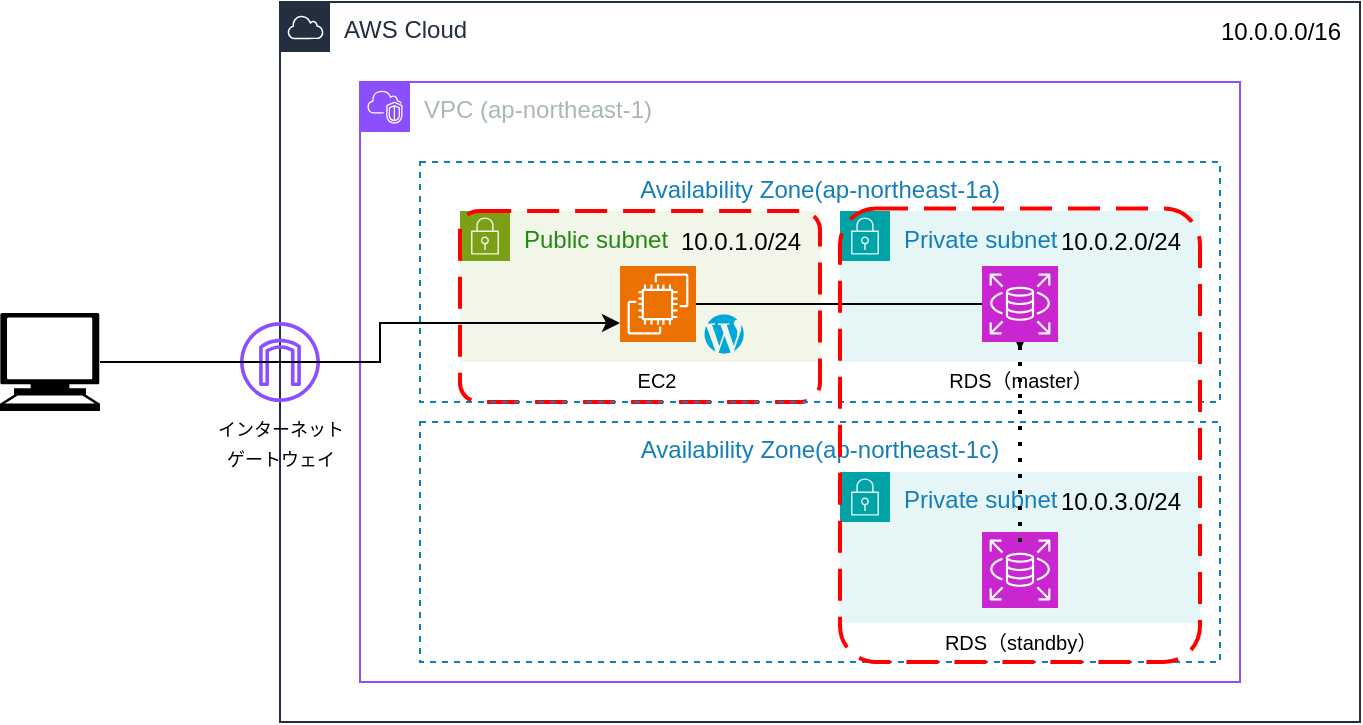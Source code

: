 <mxfile version="26.0.6">
  <diagram name="ページ1" id="jVeWRufz6RqbUdVA2EF2">
    <mxGraphModel dx="1381" dy="706" grid="1" gridSize="10" guides="1" tooltips="1" connect="1" arrows="1" fold="1" page="1" pageScale="1" pageWidth="827" pageHeight="1169" math="0" shadow="0">
      <root>
        <mxCell id="0" />
        <mxCell id="1" parent="0" />
        <mxCell id="M95qbr-i502lPLxrOfVr-2" value="VPC (ap-northeast-1)" style="points=[[0,0],[0.25,0],[0.5,0],[0.75,0],[1,0],[1,0.25],[1,0.5],[1,0.75],[1,1],[0.75,1],[0.5,1],[0.25,1],[0,1],[0,0.75],[0,0.5],[0,0.25]];outlineConnect=0;gradientColor=none;html=1;whiteSpace=wrap;fontSize=12;fontStyle=0;container=1;pointerEvents=0;collapsible=0;recursiveResize=0;shape=mxgraph.aws4.group;grIcon=mxgraph.aws4.group_vpc2;strokeColor=#8C4FFF;fillColor=none;verticalAlign=top;align=left;spacingLeft=30;fontColor=#AAB7B8;dashed=0;" parent="1" vertex="1">
          <mxGeometry x="200" y="320" width="440" height="300" as="geometry" />
        </mxCell>
        <mxCell id="M95qbr-i502lPLxrOfVr-9" value="Public subnet" style="points=[[0,0],[0.25,0],[0.5,0],[0.75,0],[1,0],[1,0.25],[1,0.5],[1,0.75],[1,1],[0.75,1],[0.5,1],[0.25,1],[0,1],[0,0.75],[0,0.5],[0,0.25]];outlineConnect=0;gradientColor=none;html=1;whiteSpace=wrap;fontSize=12;fontStyle=0;container=1;pointerEvents=0;collapsible=0;recursiveResize=0;shape=mxgraph.aws4.group;grIcon=mxgraph.aws4.group_security_group;grStroke=0;strokeColor=#7AA116;fillColor=#F2F6E8;verticalAlign=top;align=left;spacingLeft=30;fontColor=#248814;dashed=0;" parent="M95qbr-i502lPLxrOfVr-2" vertex="1">
          <mxGeometry x="50" y="64.5" width="180" height="75.5" as="geometry" />
        </mxCell>
        <mxCell id="M95qbr-i502lPLxrOfVr-28" value="" style="rounded=1;arcSize=10;dashed=1;strokeColor=#ff0000;fillColor=none;gradientColor=none;dashPattern=8 4;strokeWidth=2;" parent="M95qbr-i502lPLxrOfVr-2" vertex="1">
          <mxGeometry x="50" y="64.5" width="180" height="95.5" as="geometry" />
        </mxCell>
        <mxCell id="M95qbr-i502lPLxrOfVr-6" value="Availability Zone(ap-northeast-1a)" style="fillColor=none;strokeColor=#147EBA;dashed=1;verticalAlign=top;fontStyle=0;fontColor=#147EBA;whiteSpace=wrap;html=1;" parent="M95qbr-i502lPLxrOfVr-2" vertex="1">
          <mxGeometry x="30" y="40" width="400" height="120" as="geometry" />
        </mxCell>
        <mxCell id="M95qbr-i502lPLxrOfVr-11" value="Private subnet" style="points=[[0,0],[0.25,0],[0.5,0],[0.75,0],[1,0],[1,0.25],[1,0.5],[1,0.75],[1,1],[0.75,1],[0.5,1],[0.25,1],[0,1],[0,0.75],[0,0.5],[0,0.25]];outlineConnect=0;gradientColor=none;html=1;whiteSpace=wrap;fontSize=12;fontStyle=0;container=1;pointerEvents=0;collapsible=0;recursiveResize=0;shape=mxgraph.aws4.group;grIcon=mxgraph.aws4.group_security_group;grStroke=0;strokeColor=#00A4A6;fillColor=#E6F6F7;verticalAlign=top;align=left;spacingLeft=30;fontColor=#147EBA;dashed=0;" parent="M95qbr-i502lPLxrOfVr-2" vertex="1">
          <mxGeometry x="240" y="64.5" width="180" height="75.5" as="geometry" />
        </mxCell>
        <mxCell id="M95qbr-i502lPLxrOfVr-12" value="Availability Zone(ap-northeast-1c)" style="fillColor=none;strokeColor=#147EBA;dashed=1;verticalAlign=top;fontStyle=0;fontColor=#147EBA;whiteSpace=wrap;html=1;" parent="M95qbr-i502lPLxrOfVr-2" vertex="1">
          <mxGeometry x="30" y="170" width="400" height="120" as="geometry" />
        </mxCell>
        <mxCell id="M95qbr-i502lPLxrOfVr-14" value="Private subnet" style="points=[[0,0],[0.25,0],[0.5,0],[0.75,0],[1,0],[1,0.25],[1,0.5],[1,0.75],[1,1],[0.75,1],[0.5,1],[0.25,1],[0,1],[0,0.75],[0,0.5],[0,0.25]];outlineConnect=0;gradientColor=none;html=1;whiteSpace=wrap;fontSize=12;fontStyle=0;container=1;pointerEvents=0;collapsible=0;recursiveResize=0;shape=mxgraph.aws4.group;grIcon=mxgraph.aws4.group_security_group;grStroke=0;strokeColor=#00A4A6;fillColor=#E6F6F7;verticalAlign=top;align=left;spacingLeft=30;fontColor=#147EBA;dashed=0;" parent="M95qbr-i502lPLxrOfVr-2" vertex="1">
          <mxGeometry x="240" y="195" width="180" height="75.5" as="geometry" />
        </mxCell>
        <mxCell id="M95qbr-i502lPLxrOfVr-17" value="" style="sketch=0;points=[[0,0,0],[0.25,0,0],[0.5,0,0],[0.75,0,0],[1,0,0],[0,1,0],[0.25,1,0],[0.5,1,0],[0.75,1,0],[1,1,0],[0,0.25,0],[0,0.5,0],[0,0.75,0],[1,0.25,0],[1,0.5,0],[1,0.75,0]];outlineConnect=0;fontColor=#232F3E;fillColor=#C925D1;strokeColor=#ffffff;dashed=0;verticalLabelPosition=bottom;verticalAlign=top;align=center;html=1;fontSize=12;fontStyle=0;aspect=fixed;shape=mxgraph.aws4.resourceIcon;resIcon=mxgraph.aws4.rds;" parent="M95qbr-i502lPLxrOfVr-14" vertex="1">
          <mxGeometry x="71" y="30" width="38" height="38" as="geometry" />
        </mxCell>
        <mxCell id="M95qbr-i502lPLxrOfVr-23" value="" style="edgeStyle=orthogonalEdgeStyle;rounded=0;orthogonalLoop=1;jettySize=auto;html=1;" parent="M95qbr-i502lPLxrOfVr-2" source="M95qbr-i502lPLxrOfVr-15" target="M95qbr-i502lPLxrOfVr-20" edge="1">
          <mxGeometry relative="1" as="geometry" />
        </mxCell>
        <mxCell id="M95qbr-i502lPLxrOfVr-15" value="" style="sketch=0;points=[[0,0,0],[0.25,0,0],[0.5,0,0],[0.75,0,0],[1,0,0],[0,1,0],[0.25,1,0],[0.5,1,0],[0.75,1,0],[1,1,0],[0,0.25,0],[0,0.5,0],[0,0.75,0],[1,0.25,0],[1,0.5,0],[1,0.75,0]];outlineConnect=0;fontColor=#232F3E;fillColor=#ED7100;strokeColor=#ffffff;dashed=0;verticalLabelPosition=bottom;verticalAlign=top;align=center;html=1;fontSize=12;fontStyle=0;aspect=fixed;shape=mxgraph.aws4.resourceIcon;resIcon=mxgraph.aws4.ec2;" parent="M95qbr-i502lPLxrOfVr-2" vertex="1">
          <mxGeometry x="130" y="92" width="38" height="38" as="geometry" />
        </mxCell>
        <mxCell id="M95qbr-i502lPLxrOfVr-16" value="" style="sketch=0;points=[[0,0,0],[0.25,0,0],[0.5,0,0],[0.75,0,0],[1,0,0],[0,1,0],[0.25,1,0],[0.5,1,0],[0.75,1,0],[1,1,0],[0,0.25,0],[0,0.5,0],[0,0.75,0],[1,0.25,0],[1,0.5,0],[1,0.75,0]];outlineConnect=0;fontColor=#232F3E;fillColor=#C925D1;strokeColor=#ffffff;dashed=0;verticalLabelPosition=bottom;verticalAlign=top;align=center;html=1;fontSize=12;fontStyle=0;aspect=fixed;shape=mxgraph.aws4.resourceIcon;resIcon=mxgraph.aws4.rds;" parent="M95qbr-i502lPLxrOfVr-2" vertex="1">
          <mxGeometry x="311" y="92" width="38" height="38" as="geometry" />
        </mxCell>
        <mxCell id="M95qbr-i502lPLxrOfVr-19" value="&lt;font size=&quot;1&quot;&gt;EC2&lt;/font&gt;" style="text;html=1;align=center;verticalAlign=middle;resizable=0;points=[];autosize=1;strokeColor=none;fillColor=none;" parent="M95qbr-i502lPLxrOfVr-2" vertex="1">
          <mxGeometry x="128" y="134" width="40" height="30" as="geometry" />
        </mxCell>
        <mxCell id="M95qbr-i502lPLxrOfVr-20" value="&lt;font size=&quot;1&quot;&gt;RDS（master）&lt;/font&gt;" style="text;html=1;align=center;verticalAlign=middle;resizable=0;points=[];autosize=1;strokeColor=none;fillColor=none;" parent="M95qbr-i502lPLxrOfVr-2" vertex="1">
          <mxGeometry x="280" y="134" width="100" height="30" as="geometry" />
        </mxCell>
        <mxCell id="M95qbr-i502lPLxrOfVr-21" value="&lt;font size=&quot;1&quot;&gt;RDS（standby）&lt;/font&gt;" style="text;html=1;align=center;verticalAlign=middle;resizable=0;points=[];autosize=1;strokeColor=none;fillColor=none;" parent="M95qbr-i502lPLxrOfVr-2" vertex="1">
          <mxGeometry x="280" y="265" width="100" height="30" as="geometry" />
        </mxCell>
        <mxCell id="M95qbr-i502lPLxrOfVr-22" value="" style="endArrow=none;dashed=1;html=1;dashPattern=1 3;strokeWidth=2;rounded=0;entryX=0.5;entryY=1;entryDx=0;entryDy=0;entryPerimeter=0;" parent="M95qbr-i502lPLxrOfVr-2" target="M95qbr-i502lPLxrOfVr-16" edge="1">
          <mxGeometry width="50" height="50" relative="1" as="geometry">
            <mxPoint x="330" y="230" as="sourcePoint" />
            <mxPoint x="270" y="80" as="targetPoint" />
          </mxGeometry>
        </mxCell>
        <mxCell id="M95qbr-i502lPLxrOfVr-25" value="10.0.1.0/24" style="text;html=1;align=center;verticalAlign=middle;resizable=0;points=[];autosize=1;strokeColor=none;fillColor=none;" parent="M95qbr-i502lPLxrOfVr-2" vertex="1">
          <mxGeometry x="150" y="64.5" width="80" height="30" as="geometry" />
        </mxCell>
        <mxCell id="M95qbr-i502lPLxrOfVr-26" value="10.0.2.0/24" style="text;html=1;align=center;verticalAlign=middle;resizable=0;points=[];autosize=1;strokeColor=none;fillColor=none;" parent="M95qbr-i502lPLxrOfVr-2" vertex="1">
          <mxGeometry x="340" y="64.5" width="80" height="30" as="geometry" />
        </mxCell>
        <mxCell id="M95qbr-i502lPLxrOfVr-27" value="10.0.3.0/24" style="text;html=1;align=center;verticalAlign=middle;resizable=0;points=[];autosize=1;strokeColor=none;fillColor=none;" parent="M95qbr-i502lPLxrOfVr-2" vertex="1">
          <mxGeometry x="340" y="195" width="80" height="30" as="geometry" />
        </mxCell>
        <mxCell id="M95qbr-i502lPLxrOfVr-30" value="" style="dashed=0;outlineConnect=0;html=1;align=center;labelPosition=center;verticalLabelPosition=bottom;verticalAlign=top;shape=mxgraph.weblogos.wordpress;fillColor=#00A7DA;strokeColor=none" parent="M95qbr-i502lPLxrOfVr-2" vertex="1">
          <mxGeometry x="172" y="116" width="20.37" height="20" as="geometry" />
        </mxCell>
        <mxCell id="M95qbr-i502lPLxrOfVr-29" value="" style="rounded=1;arcSize=10;dashed=1;strokeColor=#ff0000;fillColor=none;gradientColor=none;dashPattern=8 4;strokeWidth=2;" parent="M95qbr-i502lPLxrOfVr-2" vertex="1">
          <mxGeometry x="240" y="63.25" width="180" height="226.75" as="geometry" />
        </mxCell>
        <mxCell id="M95qbr-i502lPLxrOfVr-1" value="AWS Cloud" style="points=[[0,0],[0.25,0],[0.5,0],[0.75,0],[1,0],[1,0.25],[1,0.5],[1,0.75],[1,1],[0.75,1],[0.5,1],[0.25,1],[0,1],[0,0.75],[0,0.5],[0,0.25]];outlineConnect=0;gradientColor=none;html=1;whiteSpace=wrap;fontSize=12;fontStyle=0;container=1;pointerEvents=0;collapsible=0;recursiveResize=0;shape=mxgraph.aws4.group;grIcon=mxgraph.aws4.group_aws_cloud;strokeColor=#232F3E;fillColor=none;verticalAlign=top;align=left;spacingLeft=30;fontColor=#232F3E;dashed=0;" parent="1" vertex="1">
          <mxGeometry x="160" y="280" width="540" height="360" as="geometry" />
        </mxCell>
        <mxCell id="M95qbr-i502lPLxrOfVr-3" value="" style="sketch=0;outlineConnect=0;fontColor=#232F3E;gradientColor=none;fillColor=#8C4FFF;strokeColor=none;dashed=0;verticalLabelPosition=bottom;verticalAlign=top;align=center;html=1;fontSize=12;fontStyle=0;aspect=fixed;pointerEvents=1;shape=mxgraph.aws4.internet_gateway;" parent="M95qbr-i502lPLxrOfVr-1" vertex="1">
          <mxGeometry x="-20" y="160" width="40" height="40" as="geometry" />
        </mxCell>
        <mxCell id="M95qbr-i502lPLxrOfVr-24" value="10.0.0.0/16" style="text;html=1;align=center;verticalAlign=middle;resizable=0;points=[];autosize=1;strokeColor=none;fillColor=none;" parent="M95qbr-i502lPLxrOfVr-1" vertex="1">
          <mxGeometry x="460" width="80" height="30" as="geometry" />
        </mxCell>
        <mxCell id="M95qbr-i502lPLxrOfVr-5" value="" style="edgeStyle=orthogonalEdgeStyle;rounded=0;orthogonalLoop=1;jettySize=auto;html=1;entryX=0;entryY=0.75;entryDx=0;entryDy=0;entryPerimeter=0;" parent="1" source="M95qbr-i502lPLxrOfVr-4" target="M95qbr-i502lPLxrOfVr-15" edge="1">
          <mxGeometry relative="1" as="geometry">
            <Array as="points">
              <mxPoint x="210" y="460" />
              <mxPoint x="210" y="440" />
            </Array>
          </mxGeometry>
        </mxCell>
        <mxCell id="M95qbr-i502lPLxrOfVr-4" value="" style="shape=mxgraph.signs.tech.computer;html=1;pointerEvents=1;fillColor=#000000;strokeColor=none;verticalLabelPosition=bottom;verticalAlign=top;align=center;" parent="1" vertex="1">
          <mxGeometry x="20" y="435.5" width="50" height="49" as="geometry" />
        </mxCell>
        <mxCell id="M95qbr-i502lPLxrOfVr-18" value="&lt;font style=&quot;font-size: 9px;&quot;&gt;インターネット&lt;/font&gt;&lt;div&gt;&lt;font style=&quot;font-size: 9px;&quot;&gt;ゲートウェイ&lt;/font&gt;&lt;/div&gt;" style="text;html=1;align=center;verticalAlign=middle;resizable=0;points=[];autosize=1;strokeColor=none;fillColor=none;" parent="1" vertex="1">
          <mxGeometry x="115" y="480" width="90" height="40" as="geometry" />
        </mxCell>
      </root>
    </mxGraphModel>
  </diagram>
</mxfile>
